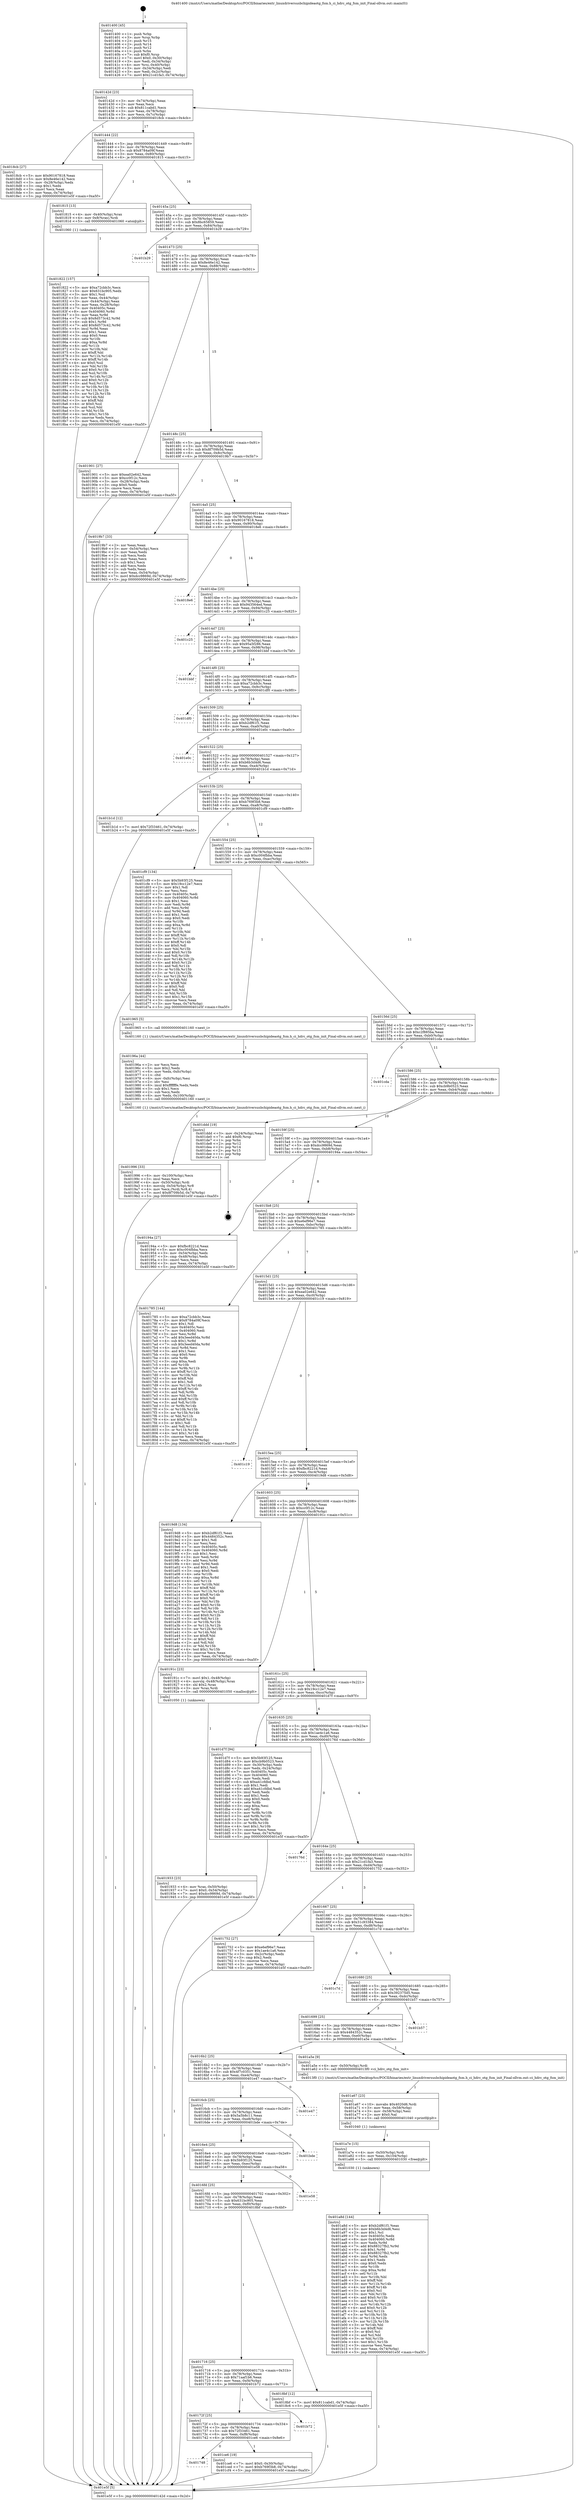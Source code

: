 digraph "0x401400" {
  label = "0x401400 (/mnt/c/Users/mathe/Desktop/tcc/POCII/binaries/extr_linuxdriversusbchipideaotg_fsm.h_ci_hdrc_otg_fsm_init_Final-ollvm.out::main(0))"
  labelloc = "t"
  node[shape=record]

  Entry [label="",width=0.3,height=0.3,shape=circle,fillcolor=black,style=filled]
  "0x40142d" [label="{
     0x40142d [23]\l
     | [instrs]\l
     &nbsp;&nbsp;0x40142d \<+3\>: mov -0x74(%rbp),%eax\l
     &nbsp;&nbsp;0x401430 \<+2\>: mov %eax,%ecx\l
     &nbsp;&nbsp;0x401432 \<+6\>: sub $0x811cabd1,%ecx\l
     &nbsp;&nbsp;0x401438 \<+3\>: mov %eax,-0x78(%rbp)\l
     &nbsp;&nbsp;0x40143b \<+3\>: mov %ecx,-0x7c(%rbp)\l
     &nbsp;&nbsp;0x40143e \<+6\>: je 00000000004018cb \<main+0x4cb\>\l
  }"]
  "0x4018cb" [label="{
     0x4018cb [27]\l
     | [instrs]\l
     &nbsp;&nbsp;0x4018cb \<+5\>: mov $0x90167818,%eax\l
     &nbsp;&nbsp;0x4018d0 \<+5\>: mov $0x8e46e142,%ecx\l
     &nbsp;&nbsp;0x4018d5 \<+3\>: mov -0x28(%rbp),%edx\l
     &nbsp;&nbsp;0x4018d8 \<+3\>: cmp $0x1,%edx\l
     &nbsp;&nbsp;0x4018db \<+3\>: cmovl %ecx,%eax\l
     &nbsp;&nbsp;0x4018de \<+3\>: mov %eax,-0x74(%rbp)\l
     &nbsp;&nbsp;0x4018e1 \<+5\>: jmp 0000000000401e5f \<main+0xa5f\>\l
  }"]
  "0x401444" [label="{
     0x401444 [22]\l
     | [instrs]\l
     &nbsp;&nbsp;0x401444 \<+5\>: jmp 0000000000401449 \<main+0x49\>\l
     &nbsp;&nbsp;0x401449 \<+3\>: mov -0x78(%rbp),%eax\l
     &nbsp;&nbsp;0x40144c \<+5\>: sub $0x8784a09f,%eax\l
     &nbsp;&nbsp;0x401451 \<+3\>: mov %eax,-0x80(%rbp)\l
     &nbsp;&nbsp;0x401454 \<+6\>: je 0000000000401815 \<main+0x415\>\l
  }"]
  Exit [label="",width=0.3,height=0.3,shape=circle,fillcolor=black,style=filled,peripheries=2]
  "0x401815" [label="{
     0x401815 [13]\l
     | [instrs]\l
     &nbsp;&nbsp;0x401815 \<+4\>: mov -0x40(%rbp),%rax\l
     &nbsp;&nbsp;0x401819 \<+4\>: mov 0x8(%rax),%rdi\l
     &nbsp;&nbsp;0x40181d \<+5\>: call 0000000000401060 \<atoi@plt\>\l
     | [calls]\l
     &nbsp;&nbsp;0x401060 \{1\} (unknown)\l
  }"]
  "0x40145a" [label="{
     0x40145a [25]\l
     | [instrs]\l
     &nbsp;&nbsp;0x40145a \<+5\>: jmp 000000000040145f \<main+0x5f\>\l
     &nbsp;&nbsp;0x40145f \<+3\>: mov -0x78(%rbp),%eax\l
     &nbsp;&nbsp;0x401462 \<+5\>: sub $0x8bc65859,%eax\l
     &nbsp;&nbsp;0x401467 \<+6\>: mov %eax,-0x84(%rbp)\l
     &nbsp;&nbsp;0x40146d \<+6\>: je 0000000000401b29 \<main+0x729\>\l
  }"]
  "0x401748" [label="{
     0x401748\l
  }", style=dashed]
  "0x401b29" [label="{
     0x401b29\l
  }", style=dashed]
  "0x401473" [label="{
     0x401473 [25]\l
     | [instrs]\l
     &nbsp;&nbsp;0x401473 \<+5\>: jmp 0000000000401478 \<main+0x78\>\l
     &nbsp;&nbsp;0x401478 \<+3\>: mov -0x78(%rbp),%eax\l
     &nbsp;&nbsp;0x40147b \<+5\>: sub $0x8e46e142,%eax\l
     &nbsp;&nbsp;0x401480 \<+6\>: mov %eax,-0x88(%rbp)\l
     &nbsp;&nbsp;0x401486 \<+6\>: je 0000000000401901 \<main+0x501\>\l
  }"]
  "0x401ce6" [label="{
     0x401ce6 [19]\l
     | [instrs]\l
     &nbsp;&nbsp;0x401ce6 \<+7\>: movl $0x0,-0x30(%rbp)\l
     &nbsp;&nbsp;0x401ced \<+7\>: movl $0xb769f3b8,-0x74(%rbp)\l
     &nbsp;&nbsp;0x401cf4 \<+5\>: jmp 0000000000401e5f \<main+0xa5f\>\l
  }"]
  "0x401901" [label="{
     0x401901 [27]\l
     | [instrs]\l
     &nbsp;&nbsp;0x401901 \<+5\>: mov $0xea02e642,%eax\l
     &nbsp;&nbsp;0x401906 \<+5\>: mov $0xcc0f12c,%ecx\l
     &nbsp;&nbsp;0x40190b \<+3\>: mov -0x28(%rbp),%edx\l
     &nbsp;&nbsp;0x40190e \<+3\>: cmp $0x0,%edx\l
     &nbsp;&nbsp;0x401911 \<+3\>: cmove %ecx,%eax\l
     &nbsp;&nbsp;0x401914 \<+3\>: mov %eax,-0x74(%rbp)\l
     &nbsp;&nbsp;0x401917 \<+5\>: jmp 0000000000401e5f \<main+0xa5f\>\l
  }"]
  "0x40148c" [label="{
     0x40148c [25]\l
     | [instrs]\l
     &nbsp;&nbsp;0x40148c \<+5\>: jmp 0000000000401491 \<main+0x91\>\l
     &nbsp;&nbsp;0x401491 \<+3\>: mov -0x78(%rbp),%eax\l
     &nbsp;&nbsp;0x401494 \<+5\>: sub $0x8f709b5d,%eax\l
     &nbsp;&nbsp;0x401499 \<+6\>: mov %eax,-0x8c(%rbp)\l
     &nbsp;&nbsp;0x40149f \<+6\>: je 00000000004019b7 \<main+0x5b7\>\l
  }"]
  "0x40172f" [label="{
     0x40172f [25]\l
     | [instrs]\l
     &nbsp;&nbsp;0x40172f \<+5\>: jmp 0000000000401734 \<main+0x334\>\l
     &nbsp;&nbsp;0x401734 \<+3\>: mov -0x78(%rbp),%eax\l
     &nbsp;&nbsp;0x401737 \<+5\>: sub $0x72f33461,%eax\l
     &nbsp;&nbsp;0x40173c \<+6\>: mov %eax,-0xf8(%rbp)\l
     &nbsp;&nbsp;0x401742 \<+6\>: je 0000000000401ce6 \<main+0x8e6\>\l
  }"]
  "0x4019b7" [label="{
     0x4019b7 [33]\l
     | [instrs]\l
     &nbsp;&nbsp;0x4019b7 \<+2\>: xor %eax,%eax\l
     &nbsp;&nbsp;0x4019b9 \<+3\>: mov -0x54(%rbp),%ecx\l
     &nbsp;&nbsp;0x4019bc \<+2\>: mov %eax,%edx\l
     &nbsp;&nbsp;0x4019be \<+2\>: sub %ecx,%edx\l
     &nbsp;&nbsp;0x4019c0 \<+2\>: mov %eax,%ecx\l
     &nbsp;&nbsp;0x4019c2 \<+3\>: sub $0x1,%ecx\l
     &nbsp;&nbsp;0x4019c5 \<+2\>: add %ecx,%edx\l
     &nbsp;&nbsp;0x4019c7 \<+2\>: sub %edx,%eax\l
     &nbsp;&nbsp;0x4019c9 \<+3\>: mov %eax,-0x54(%rbp)\l
     &nbsp;&nbsp;0x4019cc \<+7\>: movl $0xdcc9869d,-0x74(%rbp)\l
     &nbsp;&nbsp;0x4019d3 \<+5\>: jmp 0000000000401e5f \<main+0xa5f\>\l
  }"]
  "0x4014a5" [label="{
     0x4014a5 [25]\l
     | [instrs]\l
     &nbsp;&nbsp;0x4014a5 \<+5\>: jmp 00000000004014aa \<main+0xaa\>\l
     &nbsp;&nbsp;0x4014aa \<+3\>: mov -0x78(%rbp),%eax\l
     &nbsp;&nbsp;0x4014ad \<+5\>: sub $0x90167818,%eax\l
     &nbsp;&nbsp;0x4014b2 \<+6\>: mov %eax,-0x90(%rbp)\l
     &nbsp;&nbsp;0x4014b8 \<+6\>: je 00000000004018e6 \<main+0x4e6\>\l
  }"]
  "0x401b72" [label="{
     0x401b72\l
  }", style=dashed]
  "0x4018e6" [label="{
     0x4018e6\l
  }", style=dashed]
  "0x4014be" [label="{
     0x4014be [25]\l
     | [instrs]\l
     &nbsp;&nbsp;0x4014be \<+5\>: jmp 00000000004014c3 \<main+0xc3\>\l
     &nbsp;&nbsp;0x4014c3 \<+3\>: mov -0x78(%rbp),%eax\l
     &nbsp;&nbsp;0x4014c6 \<+5\>: sub $0x943564ed,%eax\l
     &nbsp;&nbsp;0x4014cb \<+6\>: mov %eax,-0x94(%rbp)\l
     &nbsp;&nbsp;0x4014d1 \<+6\>: je 0000000000401c25 \<main+0x825\>\l
  }"]
  "0x401a8d" [label="{
     0x401a8d [144]\l
     | [instrs]\l
     &nbsp;&nbsp;0x401a8d \<+5\>: mov $0xb2df61f1,%eax\l
     &nbsp;&nbsp;0x401a92 \<+5\>: mov $0xb6b3d4d6,%esi\l
     &nbsp;&nbsp;0x401a97 \<+2\>: mov $0x1,%cl\l
     &nbsp;&nbsp;0x401a99 \<+7\>: mov 0x40405c,%edx\l
     &nbsp;&nbsp;0x401aa0 \<+8\>: mov 0x404060,%r8d\l
     &nbsp;&nbsp;0x401aa8 \<+3\>: mov %edx,%r9d\l
     &nbsp;&nbsp;0x401aab \<+7\>: add $0x88327fb2,%r9d\l
     &nbsp;&nbsp;0x401ab2 \<+4\>: sub $0x1,%r9d\l
     &nbsp;&nbsp;0x401ab6 \<+7\>: sub $0x88327fb2,%r9d\l
     &nbsp;&nbsp;0x401abd \<+4\>: imul %r9d,%edx\l
     &nbsp;&nbsp;0x401ac1 \<+3\>: and $0x1,%edx\l
     &nbsp;&nbsp;0x401ac4 \<+3\>: cmp $0x0,%edx\l
     &nbsp;&nbsp;0x401ac7 \<+4\>: sete %r10b\l
     &nbsp;&nbsp;0x401acb \<+4\>: cmp $0xa,%r8d\l
     &nbsp;&nbsp;0x401acf \<+4\>: setl %r11b\l
     &nbsp;&nbsp;0x401ad3 \<+3\>: mov %r10b,%bl\l
     &nbsp;&nbsp;0x401ad6 \<+3\>: xor $0xff,%bl\l
     &nbsp;&nbsp;0x401ad9 \<+3\>: mov %r11b,%r14b\l
     &nbsp;&nbsp;0x401adc \<+4\>: xor $0xff,%r14b\l
     &nbsp;&nbsp;0x401ae0 \<+3\>: xor $0x0,%cl\l
     &nbsp;&nbsp;0x401ae3 \<+3\>: mov %bl,%r15b\l
     &nbsp;&nbsp;0x401ae6 \<+4\>: and $0x0,%r15b\l
     &nbsp;&nbsp;0x401aea \<+3\>: and %cl,%r10b\l
     &nbsp;&nbsp;0x401aed \<+3\>: mov %r14b,%r12b\l
     &nbsp;&nbsp;0x401af0 \<+4\>: and $0x0,%r12b\l
     &nbsp;&nbsp;0x401af4 \<+3\>: and %cl,%r11b\l
     &nbsp;&nbsp;0x401af7 \<+3\>: or %r10b,%r15b\l
     &nbsp;&nbsp;0x401afa \<+3\>: or %r11b,%r12b\l
     &nbsp;&nbsp;0x401afd \<+3\>: xor %r12b,%r15b\l
     &nbsp;&nbsp;0x401b00 \<+3\>: or %r14b,%bl\l
     &nbsp;&nbsp;0x401b03 \<+3\>: xor $0xff,%bl\l
     &nbsp;&nbsp;0x401b06 \<+3\>: or $0x0,%cl\l
     &nbsp;&nbsp;0x401b09 \<+2\>: and %cl,%bl\l
     &nbsp;&nbsp;0x401b0b \<+3\>: or %bl,%r15b\l
     &nbsp;&nbsp;0x401b0e \<+4\>: test $0x1,%r15b\l
     &nbsp;&nbsp;0x401b12 \<+3\>: cmovne %esi,%eax\l
     &nbsp;&nbsp;0x401b15 \<+3\>: mov %eax,-0x74(%rbp)\l
     &nbsp;&nbsp;0x401b18 \<+5\>: jmp 0000000000401e5f \<main+0xa5f\>\l
  }"]
  "0x401c25" [label="{
     0x401c25\l
  }", style=dashed]
  "0x4014d7" [label="{
     0x4014d7 [25]\l
     | [instrs]\l
     &nbsp;&nbsp;0x4014d7 \<+5\>: jmp 00000000004014dc \<main+0xdc\>\l
     &nbsp;&nbsp;0x4014dc \<+3\>: mov -0x78(%rbp),%eax\l
     &nbsp;&nbsp;0x4014df \<+5\>: sub $0x95a5f286,%eax\l
     &nbsp;&nbsp;0x4014e4 \<+6\>: mov %eax,-0x98(%rbp)\l
     &nbsp;&nbsp;0x4014ea \<+6\>: je 0000000000401bbf \<main+0x7bf\>\l
  }"]
  "0x401a7e" [label="{
     0x401a7e [15]\l
     | [instrs]\l
     &nbsp;&nbsp;0x401a7e \<+4\>: mov -0x50(%rbp),%rdi\l
     &nbsp;&nbsp;0x401a82 \<+6\>: mov %eax,-0x104(%rbp)\l
     &nbsp;&nbsp;0x401a88 \<+5\>: call 0000000000401030 \<free@plt\>\l
     | [calls]\l
     &nbsp;&nbsp;0x401030 \{1\} (unknown)\l
  }"]
  "0x401bbf" [label="{
     0x401bbf\l
  }", style=dashed]
  "0x4014f0" [label="{
     0x4014f0 [25]\l
     | [instrs]\l
     &nbsp;&nbsp;0x4014f0 \<+5\>: jmp 00000000004014f5 \<main+0xf5\>\l
     &nbsp;&nbsp;0x4014f5 \<+3\>: mov -0x78(%rbp),%eax\l
     &nbsp;&nbsp;0x4014f8 \<+5\>: sub $0xa72cbb3c,%eax\l
     &nbsp;&nbsp;0x4014fd \<+6\>: mov %eax,-0x9c(%rbp)\l
     &nbsp;&nbsp;0x401503 \<+6\>: je 0000000000401df0 \<main+0x9f0\>\l
  }"]
  "0x401a67" [label="{
     0x401a67 [23]\l
     | [instrs]\l
     &nbsp;&nbsp;0x401a67 \<+10\>: movabs $0x4020d6,%rdi\l
     &nbsp;&nbsp;0x401a71 \<+3\>: mov %eax,-0x58(%rbp)\l
     &nbsp;&nbsp;0x401a74 \<+3\>: mov -0x58(%rbp),%esi\l
     &nbsp;&nbsp;0x401a77 \<+2\>: mov $0x0,%al\l
     &nbsp;&nbsp;0x401a79 \<+5\>: call 0000000000401040 \<printf@plt\>\l
     | [calls]\l
     &nbsp;&nbsp;0x401040 \{1\} (unknown)\l
  }"]
  "0x401df0" [label="{
     0x401df0\l
  }", style=dashed]
  "0x401509" [label="{
     0x401509 [25]\l
     | [instrs]\l
     &nbsp;&nbsp;0x401509 \<+5\>: jmp 000000000040150e \<main+0x10e\>\l
     &nbsp;&nbsp;0x40150e \<+3\>: mov -0x78(%rbp),%eax\l
     &nbsp;&nbsp;0x401511 \<+5\>: sub $0xb2df61f1,%eax\l
     &nbsp;&nbsp;0x401516 \<+6\>: mov %eax,-0xa0(%rbp)\l
     &nbsp;&nbsp;0x40151c \<+6\>: je 0000000000401e0c \<main+0xa0c\>\l
  }"]
  "0x401996" [label="{
     0x401996 [33]\l
     | [instrs]\l
     &nbsp;&nbsp;0x401996 \<+6\>: mov -0x100(%rbp),%ecx\l
     &nbsp;&nbsp;0x40199c \<+3\>: imul %eax,%ecx\l
     &nbsp;&nbsp;0x40199f \<+4\>: mov -0x50(%rbp),%rdi\l
     &nbsp;&nbsp;0x4019a3 \<+4\>: movslq -0x54(%rbp),%r8\l
     &nbsp;&nbsp;0x4019a7 \<+4\>: mov %ecx,(%rdi,%r8,4)\l
     &nbsp;&nbsp;0x4019ab \<+7\>: movl $0x8f709b5d,-0x74(%rbp)\l
     &nbsp;&nbsp;0x4019b2 \<+5\>: jmp 0000000000401e5f \<main+0xa5f\>\l
  }"]
  "0x401e0c" [label="{
     0x401e0c\l
  }", style=dashed]
  "0x401522" [label="{
     0x401522 [25]\l
     | [instrs]\l
     &nbsp;&nbsp;0x401522 \<+5\>: jmp 0000000000401527 \<main+0x127\>\l
     &nbsp;&nbsp;0x401527 \<+3\>: mov -0x78(%rbp),%eax\l
     &nbsp;&nbsp;0x40152a \<+5\>: sub $0xb6b3d4d6,%eax\l
     &nbsp;&nbsp;0x40152f \<+6\>: mov %eax,-0xa4(%rbp)\l
     &nbsp;&nbsp;0x401535 \<+6\>: je 0000000000401b1d \<main+0x71d\>\l
  }"]
  "0x40196a" [label="{
     0x40196a [44]\l
     | [instrs]\l
     &nbsp;&nbsp;0x40196a \<+2\>: xor %ecx,%ecx\l
     &nbsp;&nbsp;0x40196c \<+5\>: mov $0x2,%edx\l
     &nbsp;&nbsp;0x401971 \<+6\>: mov %edx,-0xfc(%rbp)\l
     &nbsp;&nbsp;0x401977 \<+1\>: cltd\l
     &nbsp;&nbsp;0x401978 \<+6\>: mov -0xfc(%rbp),%esi\l
     &nbsp;&nbsp;0x40197e \<+2\>: idiv %esi\l
     &nbsp;&nbsp;0x401980 \<+6\>: imul $0xfffffffe,%edx,%edx\l
     &nbsp;&nbsp;0x401986 \<+3\>: sub $0x1,%ecx\l
     &nbsp;&nbsp;0x401989 \<+2\>: sub %ecx,%edx\l
     &nbsp;&nbsp;0x40198b \<+6\>: mov %edx,-0x100(%rbp)\l
     &nbsp;&nbsp;0x401991 \<+5\>: call 0000000000401160 \<next_i\>\l
     | [calls]\l
     &nbsp;&nbsp;0x401160 \{1\} (/mnt/c/Users/mathe/Desktop/tcc/POCII/binaries/extr_linuxdriversusbchipideaotg_fsm.h_ci_hdrc_otg_fsm_init_Final-ollvm.out::next_i)\l
  }"]
  "0x401b1d" [label="{
     0x401b1d [12]\l
     | [instrs]\l
     &nbsp;&nbsp;0x401b1d \<+7\>: movl $0x72f33461,-0x74(%rbp)\l
     &nbsp;&nbsp;0x401b24 \<+5\>: jmp 0000000000401e5f \<main+0xa5f\>\l
  }"]
  "0x40153b" [label="{
     0x40153b [25]\l
     | [instrs]\l
     &nbsp;&nbsp;0x40153b \<+5\>: jmp 0000000000401540 \<main+0x140\>\l
     &nbsp;&nbsp;0x401540 \<+3\>: mov -0x78(%rbp),%eax\l
     &nbsp;&nbsp;0x401543 \<+5\>: sub $0xb769f3b8,%eax\l
     &nbsp;&nbsp;0x401548 \<+6\>: mov %eax,-0xa8(%rbp)\l
     &nbsp;&nbsp;0x40154e \<+6\>: je 0000000000401cf9 \<main+0x8f9\>\l
  }"]
  "0x401933" [label="{
     0x401933 [23]\l
     | [instrs]\l
     &nbsp;&nbsp;0x401933 \<+4\>: mov %rax,-0x50(%rbp)\l
     &nbsp;&nbsp;0x401937 \<+7\>: movl $0x0,-0x54(%rbp)\l
     &nbsp;&nbsp;0x40193e \<+7\>: movl $0xdcc9869d,-0x74(%rbp)\l
     &nbsp;&nbsp;0x401945 \<+5\>: jmp 0000000000401e5f \<main+0xa5f\>\l
  }"]
  "0x401cf9" [label="{
     0x401cf9 [134]\l
     | [instrs]\l
     &nbsp;&nbsp;0x401cf9 \<+5\>: mov $0x5b93f125,%eax\l
     &nbsp;&nbsp;0x401cfe \<+5\>: mov $0x19cc12e7,%ecx\l
     &nbsp;&nbsp;0x401d03 \<+2\>: mov $0x1,%dl\l
     &nbsp;&nbsp;0x401d05 \<+2\>: xor %esi,%esi\l
     &nbsp;&nbsp;0x401d07 \<+7\>: mov 0x40405c,%edi\l
     &nbsp;&nbsp;0x401d0e \<+8\>: mov 0x404060,%r8d\l
     &nbsp;&nbsp;0x401d16 \<+3\>: sub $0x1,%esi\l
     &nbsp;&nbsp;0x401d19 \<+3\>: mov %edi,%r9d\l
     &nbsp;&nbsp;0x401d1c \<+3\>: add %esi,%r9d\l
     &nbsp;&nbsp;0x401d1f \<+4\>: imul %r9d,%edi\l
     &nbsp;&nbsp;0x401d23 \<+3\>: and $0x1,%edi\l
     &nbsp;&nbsp;0x401d26 \<+3\>: cmp $0x0,%edi\l
     &nbsp;&nbsp;0x401d29 \<+4\>: sete %r10b\l
     &nbsp;&nbsp;0x401d2d \<+4\>: cmp $0xa,%r8d\l
     &nbsp;&nbsp;0x401d31 \<+4\>: setl %r11b\l
     &nbsp;&nbsp;0x401d35 \<+3\>: mov %r10b,%bl\l
     &nbsp;&nbsp;0x401d38 \<+3\>: xor $0xff,%bl\l
     &nbsp;&nbsp;0x401d3b \<+3\>: mov %r11b,%r14b\l
     &nbsp;&nbsp;0x401d3e \<+4\>: xor $0xff,%r14b\l
     &nbsp;&nbsp;0x401d42 \<+3\>: xor $0x0,%dl\l
     &nbsp;&nbsp;0x401d45 \<+3\>: mov %bl,%r15b\l
     &nbsp;&nbsp;0x401d48 \<+4\>: and $0x0,%r15b\l
     &nbsp;&nbsp;0x401d4c \<+3\>: and %dl,%r10b\l
     &nbsp;&nbsp;0x401d4f \<+3\>: mov %r14b,%r12b\l
     &nbsp;&nbsp;0x401d52 \<+4\>: and $0x0,%r12b\l
     &nbsp;&nbsp;0x401d56 \<+3\>: and %dl,%r11b\l
     &nbsp;&nbsp;0x401d59 \<+3\>: or %r10b,%r15b\l
     &nbsp;&nbsp;0x401d5c \<+3\>: or %r11b,%r12b\l
     &nbsp;&nbsp;0x401d5f \<+3\>: xor %r12b,%r15b\l
     &nbsp;&nbsp;0x401d62 \<+3\>: or %r14b,%bl\l
     &nbsp;&nbsp;0x401d65 \<+3\>: xor $0xff,%bl\l
     &nbsp;&nbsp;0x401d68 \<+3\>: or $0x0,%dl\l
     &nbsp;&nbsp;0x401d6b \<+2\>: and %dl,%bl\l
     &nbsp;&nbsp;0x401d6d \<+3\>: or %bl,%r15b\l
     &nbsp;&nbsp;0x401d70 \<+4\>: test $0x1,%r15b\l
     &nbsp;&nbsp;0x401d74 \<+3\>: cmovne %ecx,%eax\l
     &nbsp;&nbsp;0x401d77 \<+3\>: mov %eax,-0x74(%rbp)\l
     &nbsp;&nbsp;0x401d7a \<+5\>: jmp 0000000000401e5f \<main+0xa5f\>\l
  }"]
  "0x401554" [label="{
     0x401554 [25]\l
     | [instrs]\l
     &nbsp;&nbsp;0x401554 \<+5\>: jmp 0000000000401559 \<main+0x159\>\l
     &nbsp;&nbsp;0x401559 \<+3\>: mov -0x78(%rbp),%eax\l
     &nbsp;&nbsp;0x40155c \<+5\>: sub $0xc004fbba,%eax\l
     &nbsp;&nbsp;0x401561 \<+6\>: mov %eax,-0xac(%rbp)\l
     &nbsp;&nbsp;0x401567 \<+6\>: je 0000000000401965 \<main+0x565\>\l
  }"]
  "0x401716" [label="{
     0x401716 [25]\l
     | [instrs]\l
     &nbsp;&nbsp;0x401716 \<+5\>: jmp 000000000040171b \<main+0x31b\>\l
     &nbsp;&nbsp;0x40171b \<+3\>: mov -0x78(%rbp),%eax\l
     &nbsp;&nbsp;0x40171e \<+5\>: sub $0x71aaf1b6,%eax\l
     &nbsp;&nbsp;0x401723 \<+6\>: mov %eax,-0xf4(%rbp)\l
     &nbsp;&nbsp;0x401729 \<+6\>: je 0000000000401b72 \<main+0x772\>\l
  }"]
  "0x401965" [label="{
     0x401965 [5]\l
     | [instrs]\l
     &nbsp;&nbsp;0x401965 \<+5\>: call 0000000000401160 \<next_i\>\l
     | [calls]\l
     &nbsp;&nbsp;0x401160 \{1\} (/mnt/c/Users/mathe/Desktop/tcc/POCII/binaries/extr_linuxdriversusbchipideaotg_fsm.h_ci_hdrc_otg_fsm_init_Final-ollvm.out::next_i)\l
  }"]
  "0x40156d" [label="{
     0x40156d [25]\l
     | [instrs]\l
     &nbsp;&nbsp;0x40156d \<+5\>: jmp 0000000000401572 \<main+0x172\>\l
     &nbsp;&nbsp;0x401572 \<+3\>: mov -0x78(%rbp),%eax\l
     &nbsp;&nbsp;0x401575 \<+5\>: sub $0xc2f885ba,%eax\l
     &nbsp;&nbsp;0x40157a \<+6\>: mov %eax,-0xb0(%rbp)\l
     &nbsp;&nbsp;0x401580 \<+6\>: je 0000000000401cda \<main+0x8da\>\l
  }"]
  "0x4018bf" [label="{
     0x4018bf [12]\l
     | [instrs]\l
     &nbsp;&nbsp;0x4018bf \<+7\>: movl $0x811cabd1,-0x74(%rbp)\l
     &nbsp;&nbsp;0x4018c6 \<+5\>: jmp 0000000000401e5f \<main+0xa5f\>\l
  }"]
  "0x401cda" [label="{
     0x401cda\l
  }", style=dashed]
  "0x401586" [label="{
     0x401586 [25]\l
     | [instrs]\l
     &nbsp;&nbsp;0x401586 \<+5\>: jmp 000000000040158b \<main+0x18b\>\l
     &nbsp;&nbsp;0x40158b \<+3\>: mov -0x78(%rbp),%eax\l
     &nbsp;&nbsp;0x40158e \<+5\>: sub $0xcb9b0523,%eax\l
     &nbsp;&nbsp;0x401593 \<+6\>: mov %eax,-0xb4(%rbp)\l
     &nbsp;&nbsp;0x401599 \<+6\>: je 0000000000401ddd \<main+0x9dd\>\l
  }"]
  "0x4016fd" [label="{
     0x4016fd [25]\l
     | [instrs]\l
     &nbsp;&nbsp;0x4016fd \<+5\>: jmp 0000000000401702 \<main+0x302\>\l
     &nbsp;&nbsp;0x401702 \<+3\>: mov -0x78(%rbp),%eax\l
     &nbsp;&nbsp;0x401705 \<+5\>: sub $0x631bc905,%eax\l
     &nbsp;&nbsp;0x40170a \<+6\>: mov %eax,-0xf0(%rbp)\l
     &nbsp;&nbsp;0x401710 \<+6\>: je 00000000004018bf \<main+0x4bf\>\l
  }"]
  "0x401ddd" [label="{
     0x401ddd [19]\l
     | [instrs]\l
     &nbsp;&nbsp;0x401ddd \<+3\>: mov -0x24(%rbp),%eax\l
     &nbsp;&nbsp;0x401de0 \<+7\>: add $0xf0,%rsp\l
     &nbsp;&nbsp;0x401de7 \<+1\>: pop %rbx\l
     &nbsp;&nbsp;0x401de8 \<+2\>: pop %r12\l
     &nbsp;&nbsp;0x401dea \<+2\>: pop %r14\l
     &nbsp;&nbsp;0x401dec \<+2\>: pop %r15\l
     &nbsp;&nbsp;0x401dee \<+1\>: pop %rbp\l
     &nbsp;&nbsp;0x401def \<+1\>: ret\l
  }"]
  "0x40159f" [label="{
     0x40159f [25]\l
     | [instrs]\l
     &nbsp;&nbsp;0x40159f \<+5\>: jmp 00000000004015a4 \<main+0x1a4\>\l
     &nbsp;&nbsp;0x4015a4 \<+3\>: mov -0x78(%rbp),%eax\l
     &nbsp;&nbsp;0x4015a7 \<+5\>: sub $0xdcc9869d,%eax\l
     &nbsp;&nbsp;0x4015ac \<+6\>: mov %eax,-0xb8(%rbp)\l
     &nbsp;&nbsp;0x4015b2 \<+6\>: je 000000000040194a \<main+0x54a\>\l
  }"]
  "0x401e58" [label="{
     0x401e58\l
  }", style=dashed]
  "0x40194a" [label="{
     0x40194a [27]\l
     | [instrs]\l
     &nbsp;&nbsp;0x40194a \<+5\>: mov $0xfbc8221d,%eax\l
     &nbsp;&nbsp;0x40194f \<+5\>: mov $0xc004fbba,%ecx\l
     &nbsp;&nbsp;0x401954 \<+3\>: mov -0x54(%rbp),%edx\l
     &nbsp;&nbsp;0x401957 \<+3\>: cmp -0x48(%rbp),%edx\l
     &nbsp;&nbsp;0x40195a \<+3\>: cmovl %ecx,%eax\l
     &nbsp;&nbsp;0x40195d \<+3\>: mov %eax,-0x74(%rbp)\l
     &nbsp;&nbsp;0x401960 \<+5\>: jmp 0000000000401e5f \<main+0xa5f\>\l
  }"]
  "0x4015b8" [label="{
     0x4015b8 [25]\l
     | [instrs]\l
     &nbsp;&nbsp;0x4015b8 \<+5\>: jmp 00000000004015bd \<main+0x1bd\>\l
     &nbsp;&nbsp;0x4015bd \<+3\>: mov -0x78(%rbp),%eax\l
     &nbsp;&nbsp;0x4015c0 \<+5\>: sub $0xe6ef96e7,%eax\l
     &nbsp;&nbsp;0x4015c5 \<+6\>: mov %eax,-0xbc(%rbp)\l
     &nbsp;&nbsp;0x4015cb \<+6\>: je 0000000000401785 \<main+0x385\>\l
  }"]
  "0x4016e4" [label="{
     0x4016e4 [25]\l
     | [instrs]\l
     &nbsp;&nbsp;0x4016e4 \<+5\>: jmp 00000000004016e9 \<main+0x2e9\>\l
     &nbsp;&nbsp;0x4016e9 \<+3\>: mov -0x78(%rbp),%eax\l
     &nbsp;&nbsp;0x4016ec \<+5\>: sub $0x5b93f125,%eax\l
     &nbsp;&nbsp;0x4016f1 \<+6\>: mov %eax,-0xec(%rbp)\l
     &nbsp;&nbsp;0x4016f7 \<+6\>: je 0000000000401e58 \<main+0xa58\>\l
  }"]
  "0x401785" [label="{
     0x401785 [144]\l
     | [instrs]\l
     &nbsp;&nbsp;0x401785 \<+5\>: mov $0xa72cbb3c,%eax\l
     &nbsp;&nbsp;0x40178a \<+5\>: mov $0x8784a09f,%ecx\l
     &nbsp;&nbsp;0x40178f \<+2\>: mov $0x1,%dl\l
     &nbsp;&nbsp;0x401791 \<+7\>: mov 0x40405c,%esi\l
     &nbsp;&nbsp;0x401798 \<+7\>: mov 0x404060,%edi\l
     &nbsp;&nbsp;0x40179f \<+3\>: mov %esi,%r8d\l
     &nbsp;&nbsp;0x4017a2 \<+7\>: add $0x3eed40da,%r8d\l
     &nbsp;&nbsp;0x4017a9 \<+4\>: sub $0x1,%r8d\l
     &nbsp;&nbsp;0x4017ad \<+7\>: sub $0x3eed40da,%r8d\l
     &nbsp;&nbsp;0x4017b4 \<+4\>: imul %r8d,%esi\l
     &nbsp;&nbsp;0x4017b8 \<+3\>: and $0x1,%esi\l
     &nbsp;&nbsp;0x4017bb \<+3\>: cmp $0x0,%esi\l
     &nbsp;&nbsp;0x4017be \<+4\>: sete %r9b\l
     &nbsp;&nbsp;0x4017c2 \<+3\>: cmp $0xa,%edi\l
     &nbsp;&nbsp;0x4017c5 \<+4\>: setl %r10b\l
     &nbsp;&nbsp;0x4017c9 \<+3\>: mov %r9b,%r11b\l
     &nbsp;&nbsp;0x4017cc \<+4\>: xor $0xff,%r11b\l
     &nbsp;&nbsp;0x4017d0 \<+3\>: mov %r10b,%bl\l
     &nbsp;&nbsp;0x4017d3 \<+3\>: xor $0xff,%bl\l
     &nbsp;&nbsp;0x4017d6 \<+3\>: xor $0x1,%dl\l
     &nbsp;&nbsp;0x4017d9 \<+3\>: mov %r11b,%r14b\l
     &nbsp;&nbsp;0x4017dc \<+4\>: and $0xff,%r14b\l
     &nbsp;&nbsp;0x4017e0 \<+3\>: and %dl,%r9b\l
     &nbsp;&nbsp;0x4017e3 \<+3\>: mov %bl,%r15b\l
     &nbsp;&nbsp;0x4017e6 \<+4\>: and $0xff,%r15b\l
     &nbsp;&nbsp;0x4017ea \<+3\>: and %dl,%r10b\l
     &nbsp;&nbsp;0x4017ed \<+3\>: or %r9b,%r14b\l
     &nbsp;&nbsp;0x4017f0 \<+3\>: or %r10b,%r15b\l
     &nbsp;&nbsp;0x4017f3 \<+3\>: xor %r15b,%r14b\l
     &nbsp;&nbsp;0x4017f6 \<+3\>: or %bl,%r11b\l
     &nbsp;&nbsp;0x4017f9 \<+4\>: xor $0xff,%r11b\l
     &nbsp;&nbsp;0x4017fd \<+3\>: or $0x1,%dl\l
     &nbsp;&nbsp;0x401800 \<+3\>: and %dl,%r11b\l
     &nbsp;&nbsp;0x401803 \<+3\>: or %r11b,%r14b\l
     &nbsp;&nbsp;0x401806 \<+4\>: test $0x1,%r14b\l
     &nbsp;&nbsp;0x40180a \<+3\>: cmovne %ecx,%eax\l
     &nbsp;&nbsp;0x40180d \<+3\>: mov %eax,-0x74(%rbp)\l
     &nbsp;&nbsp;0x401810 \<+5\>: jmp 0000000000401e5f \<main+0xa5f\>\l
  }"]
  "0x4015d1" [label="{
     0x4015d1 [25]\l
     | [instrs]\l
     &nbsp;&nbsp;0x4015d1 \<+5\>: jmp 00000000004015d6 \<main+0x1d6\>\l
     &nbsp;&nbsp;0x4015d6 \<+3\>: mov -0x78(%rbp),%eax\l
     &nbsp;&nbsp;0x4015d9 \<+5\>: sub $0xea02e642,%eax\l
     &nbsp;&nbsp;0x4015de \<+6\>: mov %eax,-0xc0(%rbp)\l
     &nbsp;&nbsp;0x4015e4 \<+6\>: je 0000000000401c19 \<main+0x819\>\l
  }"]
  "0x401bde" [label="{
     0x401bde\l
  }", style=dashed]
  "0x401c19" [label="{
     0x401c19\l
  }", style=dashed]
  "0x4015ea" [label="{
     0x4015ea [25]\l
     | [instrs]\l
     &nbsp;&nbsp;0x4015ea \<+5\>: jmp 00000000004015ef \<main+0x1ef\>\l
     &nbsp;&nbsp;0x4015ef \<+3\>: mov -0x78(%rbp),%eax\l
     &nbsp;&nbsp;0x4015f2 \<+5\>: sub $0xfbc8221d,%eax\l
     &nbsp;&nbsp;0x4015f7 \<+6\>: mov %eax,-0xc4(%rbp)\l
     &nbsp;&nbsp;0x4015fd \<+6\>: je 00000000004019d8 \<main+0x5d8\>\l
  }"]
  "0x4016cb" [label="{
     0x4016cb [25]\l
     | [instrs]\l
     &nbsp;&nbsp;0x4016cb \<+5\>: jmp 00000000004016d0 \<main+0x2d0\>\l
     &nbsp;&nbsp;0x4016d0 \<+3\>: mov -0x78(%rbp),%eax\l
     &nbsp;&nbsp;0x4016d3 \<+5\>: sub $0x5a5b8c11,%eax\l
     &nbsp;&nbsp;0x4016d8 \<+6\>: mov %eax,-0xe8(%rbp)\l
     &nbsp;&nbsp;0x4016de \<+6\>: je 0000000000401bde \<main+0x7de\>\l
  }"]
  "0x4019d8" [label="{
     0x4019d8 [134]\l
     | [instrs]\l
     &nbsp;&nbsp;0x4019d8 \<+5\>: mov $0xb2df61f1,%eax\l
     &nbsp;&nbsp;0x4019dd \<+5\>: mov $0x4484352c,%ecx\l
     &nbsp;&nbsp;0x4019e2 \<+2\>: mov $0x1,%dl\l
     &nbsp;&nbsp;0x4019e4 \<+2\>: xor %esi,%esi\l
     &nbsp;&nbsp;0x4019e6 \<+7\>: mov 0x40405c,%edi\l
     &nbsp;&nbsp;0x4019ed \<+8\>: mov 0x404060,%r8d\l
     &nbsp;&nbsp;0x4019f5 \<+3\>: sub $0x1,%esi\l
     &nbsp;&nbsp;0x4019f8 \<+3\>: mov %edi,%r9d\l
     &nbsp;&nbsp;0x4019fb \<+3\>: add %esi,%r9d\l
     &nbsp;&nbsp;0x4019fe \<+4\>: imul %r9d,%edi\l
     &nbsp;&nbsp;0x401a02 \<+3\>: and $0x1,%edi\l
     &nbsp;&nbsp;0x401a05 \<+3\>: cmp $0x0,%edi\l
     &nbsp;&nbsp;0x401a08 \<+4\>: sete %r10b\l
     &nbsp;&nbsp;0x401a0c \<+4\>: cmp $0xa,%r8d\l
     &nbsp;&nbsp;0x401a10 \<+4\>: setl %r11b\l
     &nbsp;&nbsp;0x401a14 \<+3\>: mov %r10b,%bl\l
     &nbsp;&nbsp;0x401a17 \<+3\>: xor $0xff,%bl\l
     &nbsp;&nbsp;0x401a1a \<+3\>: mov %r11b,%r14b\l
     &nbsp;&nbsp;0x401a1d \<+4\>: xor $0xff,%r14b\l
     &nbsp;&nbsp;0x401a21 \<+3\>: xor $0x0,%dl\l
     &nbsp;&nbsp;0x401a24 \<+3\>: mov %bl,%r15b\l
     &nbsp;&nbsp;0x401a27 \<+4\>: and $0x0,%r15b\l
     &nbsp;&nbsp;0x401a2b \<+3\>: and %dl,%r10b\l
     &nbsp;&nbsp;0x401a2e \<+3\>: mov %r14b,%r12b\l
     &nbsp;&nbsp;0x401a31 \<+4\>: and $0x0,%r12b\l
     &nbsp;&nbsp;0x401a35 \<+3\>: and %dl,%r11b\l
     &nbsp;&nbsp;0x401a38 \<+3\>: or %r10b,%r15b\l
     &nbsp;&nbsp;0x401a3b \<+3\>: or %r11b,%r12b\l
     &nbsp;&nbsp;0x401a3e \<+3\>: xor %r12b,%r15b\l
     &nbsp;&nbsp;0x401a41 \<+3\>: or %r14b,%bl\l
     &nbsp;&nbsp;0x401a44 \<+3\>: xor $0xff,%bl\l
     &nbsp;&nbsp;0x401a47 \<+3\>: or $0x0,%dl\l
     &nbsp;&nbsp;0x401a4a \<+2\>: and %dl,%bl\l
     &nbsp;&nbsp;0x401a4c \<+3\>: or %bl,%r15b\l
     &nbsp;&nbsp;0x401a4f \<+4\>: test $0x1,%r15b\l
     &nbsp;&nbsp;0x401a53 \<+3\>: cmovne %ecx,%eax\l
     &nbsp;&nbsp;0x401a56 \<+3\>: mov %eax,-0x74(%rbp)\l
     &nbsp;&nbsp;0x401a59 \<+5\>: jmp 0000000000401e5f \<main+0xa5f\>\l
  }"]
  "0x401603" [label="{
     0x401603 [25]\l
     | [instrs]\l
     &nbsp;&nbsp;0x401603 \<+5\>: jmp 0000000000401608 \<main+0x208\>\l
     &nbsp;&nbsp;0x401608 \<+3\>: mov -0x78(%rbp),%eax\l
     &nbsp;&nbsp;0x40160b \<+5\>: sub $0xcc0f12c,%eax\l
     &nbsp;&nbsp;0x401610 \<+6\>: mov %eax,-0xc8(%rbp)\l
     &nbsp;&nbsp;0x401616 \<+6\>: je 000000000040191c \<main+0x51c\>\l
  }"]
  "0x401e47" [label="{
     0x401e47\l
  }", style=dashed]
  "0x40191c" [label="{
     0x40191c [23]\l
     | [instrs]\l
     &nbsp;&nbsp;0x40191c \<+7\>: movl $0x1,-0x48(%rbp)\l
     &nbsp;&nbsp;0x401923 \<+4\>: movslq -0x48(%rbp),%rax\l
     &nbsp;&nbsp;0x401927 \<+4\>: shl $0x2,%rax\l
     &nbsp;&nbsp;0x40192b \<+3\>: mov %rax,%rdi\l
     &nbsp;&nbsp;0x40192e \<+5\>: call 0000000000401050 \<malloc@plt\>\l
     | [calls]\l
     &nbsp;&nbsp;0x401050 \{1\} (unknown)\l
  }"]
  "0x40161c" [label="{
     0x40161c [25]\l
     | [instrs]\l
     &nbsp;&nbsp;0x40161c \<+5\>: jmp 0000000000401621 \<main+0x221\>\l
     &nbsp;&nbsp;0x401621 \<+3\>: mov -0x78(%rbp),%eax\l
     &nbsp;&nbsp;0x401624 \<+5\>: sub $0x19cc12e7,%eax\l
     &nbsp;&nbsp;0x401629 \<+6\>: mov %eax,-0xcc(%rbp)\l
     &nbsp;&nbsp;0x40162f \<+6\>: je 0000000000401d7f \<main+0x97f\>\l
  }"]
  "0x4016b2" [label="{
     0x4016b2 [25]\l
     | [instrs]\l
     &nbsp;&nbsp;0x4016b2 \<+5\>: jmp 00000000004016b7 \<main+0x2b7\>\l
     &nbsp;&nbsp;0x4016b7 \<+3\>: mov -0x78(%rbp),%eax\l
     &nbsp;&nbsp;0x4016ba \<+5\>: sub $0x4f7c0351,%eax\l
     &nbsp;&nbsp;0x4016bf \<+6\>: mov %eax,-0xe4(%rbp)\l
     &nbsp;&nbsp;0x4016c5 \<+6\>: je 0000000000401e47 \<main+0xa47\>\l
  }"]
  "0x401d7f" [label="{
     0x401d7f [94]\l
     | [instrs]\l
     &nbsp;&nbsp;0x401d7f \<+5\>: mov $0x5b93f125,%eax\l
     &nbsp;&nbsp;0x401d84 \<+5\>: mov $0xcb9b0523,%ecx\l
     &nbsp;&nbsp;0x401d89 \<+3\>: mov -0x30(%rbp),%edx\l
     &nbsp;&nbsp;0x401d8c \<+3\>: mov %edx,-0x24(%rbp)\l
     &nbsp;&nbsp;0x401d8f \<+7\>: mov 0x40405c,%edx\l
     &nbsp;&nbsp;0x401d96 \<+7\>: mov 0x404060,%esi\l
     &nbsp;&nbsp;0x401d9d \<+2\>: mov %edx,%edi\l
     &nbsp;&nbsp;0x401d9f \<+6\>: sub $0xa41cfdbd,%edi\l
     &nbsp;&nbsp;0x401da5 \<+3\>: sub $0x1,%edi\l
     &nbsp;&nbsp;0x401da8 \<+6\>: add $0xa41cfdbd,%edi\l
     &nbsp;&nbsp;0x401dae \<+3\>: imul %edi,%edx\l
     &nbsp;&nbsp;0x401db1 \<+3\>: and $0x1,%edx\l
     &nbsp;&nbsp;0x401db4 \<+3\>: cmp $0x0,%edx\l
     &nbsp;&nbsp;0x401db7 \<+4\>: sete %r8b\l
     &nbsp;&nbsp;0x401dbb \<+3\>: cmp $0xa,%esi\l
     &nbsp;&nbsp;0x401dbe \<+4\>: setl %r9b\l
     &nbsp;&nbsp;0x401dc2 \<+3\>: mov %r8b,%r10b\l
     &nbsp;&nbsp;0x401dc5 \<+3\>: and %r9b,%r10b\l
     &nbsp;&nbsp;0x401dc8 \<+3\>: xor %r9b,%r8b\l
     &nbsp;&nbsp;0x401dcb \<+3\>: or %r8b,%r10b\l
     &nbsp;&nbsp;0x401dce \<+4\>: test $0x1,%r10b\l
     &nbsp;&nbsp;0x401dd2 \<+3\>: cmovne %ecx,%eax\l
     &nbsp;&nbsp;0x401dd5 \<+3\>: mov %eax,-0x74(%rbp)\l
     &nbsp;&nbsp;0x401dd8 \<+5\>: jmp 0000000000401e5f \<main+0xa5f\>\l
  }"]
  "0x401635" [label="{
     0x401635 [25]\l
     | [instrs]\l
     &nbsp;&nbsp;0x401635 \<+5\>: jmp 000000000040163a \<main+0x23a\>\l
     &nbsp;&nbsp;0x40163a \<+3\>: mov -0x78(%rbp),%eax\l
     &nbsp;&nbsp;0x40163d \<+5\>: sub $0x1ae4c1a6,%eax\l
     &nbsp;&nbsp;0x401642 \<+6\>: mov %eax,-0xd0(%rbp)\l
     &nbsp;&nbsp;0x401648 \<+6\>: je 000000000040176d \<main+0x36d\>\l
  }"]
  "0x401a5e" [label="{
     0x401a5e [9]\l
     | [instrs]\l
     &nbsp;&nbsp;0x401a5e \<+4\>: mov -0x50(%rbp),%rdi\l
     &nbsp;&nbsp;0x401a62 \<+5\>: call 00000000004013f0 \<ci_hdrc_otg_fsm_init\>\l
     | [calls]\l
     &nbsp;&nbsp;0x4013f0 \{1\} (/mnt/c/Users/mathe/Desktop/tcc/POCII/binaries/extr_linuxdriversusbchipideaotg_fsm.h_ci_hdrc_otg_fsm_init_Final-ollvm.out::ci_hdrc_otg_fsm_init)\l
  }"]
  "0x40176d" [label="{
     0x40176d\l
  }", style=dashed]
  "0x40164e" [label="{
     0x40164e [25]\l
     | [instrs]\l
     &nbsp;&nbsp;0x40164e \<+5\>: jmp 0000000000401653 \<main+0x253\>\l
     &nbsp;&nbsp;0x401653 \<+3\>: mov -0x78(%rbp),%eax\l
     &nbsp;&nbsp;0x401656 \<+5\>: sub $0x21cd1fa3,%eax\l
     &nbsp;&nbsp;0x40165b \<+6\>: mov %eax,-0xd4(%rbp)\l
     &nbsp;&nbsp;0x401661 \<+6\>: je 0000000000401752 \<main+0x352\>\l
  }"]
  "0x401699" [label="{
     0x401699 [25]\l
     | [instrs]\l
     &nbsp;&nbsp;0x401699 \<+5\>: jmp 000000000040169e \<main+0x29e\>\l
     &nbsp;&nbsp;0x40169e \<+3\>: mov -0x78(%rbp),%eax\l
     &nbsp;&nbsp;0x4016a1 \<+5\>: sub $0x4484352c,%eax\l
     &nbsp;&nbsp;0x4016a6 \<+6\>: mov %eax,-0xe0(%rbp)\l
     &nbsp;&nbsp;0x4016ac \<+6\>: je 0000000000401a5e \<main+0x65e\>\l
  }"]
  "0x401752" [label="{
     0x401752 [27]\l
     | [instrs]\l
     &nbsp;&nbsp;0x401752 \<+5\>: mov $0xe6ef96e7,%eax\l
     &nbsp;&nbsp;0x401757 \<+5\>: mov $0x1ae4c1a6,%ecx\l
     &nbsp;&nbsp;0x40175c \<+3\>: mov -0x2c(%rbp),%edx\l
     &nbsp;&nbsp;0x40175f \<+3\>: cmp $0x2,%edx\l
     &nbsp;&nbsp;0x401762 \<+3\>: cmovne %ecx,%eax\l
     &nbsp;&nbsp;0x401765 \<+3\>: mov %eax,-0x74(%rbp)\l
     &nbsp;&nbsp;0x401768 \<+5\>: jmp 0000000000401e5f \<main+0xa5f\>\l
  }"]
  "0x401667" [label="{
     0x401667 [25]\l
     | [instrs]\l
     &nbsp;&nbsp;0x401667 \<+5\>: jmp 000000000040166c \<main+0x26c\>\l
     &nbsp;&nbsp;0x40166c \<+3\>: mov -0x78(%rbp),%eax\l
     &nbsp;&nbsp;0x40166f \<+5\>: sub $0x31c93384,%eax\l
     &nbsp;&nbsp;0x401674 \<+6\>: mov %eax,-0xd8(%rbp)\l
     &nbsp;&nbsp;0x40167a \<+6\>: je 0000000000401c7d \<main+0x87d\>\l
  }"]
  "0x401e5f" [label="{
     0x401e5f [5]\l
     | [instrs]\l
     &nbsp;&nbsp;0x401e5f \<+5\>: jmp 000000000040142d \<main+0x2d\>\l
  }"]
  "0x401400" [label="{
     0x401400 [45]\l
     | [instrs]\l
     &nbsp;&nbsp;0x401400 \<+1\>: push %rbp\l
     &nbsp;&nbsp;0x401401 \<+3\>: mov %rsp,%rbp\l
     &nbsp;&nbsp;0x401404 \<+2\>: push %r15\l
     &nbsp;&nbsp;0x401406 \<+2\>: push %r14\l
     &nbsp;&nbsp;0x401408 \<+2\>: push %r12\l
     &nbsp;&nbsp;0x40140a \<+1\>: push %rbx\l
     &nbsp;&nbsp;0x40140b \<+7\>: sub $0xf0,%rsp\l
     &nbsp;&nbsp;0x401412 \<+7\>: movl $0x0,-0x30(%rbp)\l
     &nbsp;&nbsp;0x401419 \<+3\>: mov %edi,-0x34(%rbp)\l
     &nbsp;&nbsp;0x40141c \<+4\>: mov %rsi,-0x40(%rbp)\l
     &nbsp;&nbsp;0x401420 \<+3\>: mov -0x34(%rbp),%edi\l
     &nbsp;&nbsp;0x401423 \<+3\>: mov %edi,-0x2c(%rbp)\l
     &nbsp;&nbsp;0x401426 \<+7\>: movl $0x21cd1fa3,-0x74(%rbp)\l
  }"]
  "0x401822" [label="{
     0x401822 [157]\l
     | [instrs]\l
     &nbsp;&nbsp;0x401822 \<+5\>: mov $0xa72cbb3c,%ecx\l
     &nbsp;&nbsp;0x401827 \<+5\>: mov $0x631bc905,%edx\l
     &nbsp;&nbsp;0x40182c \<+3\>: mov $0x1,%sil\l
     &nbsp;&nbsp;0x40182f \<+3\>: mov %eax,-0x44(%rbp)\l
     &nbsp;&nbsp;0x401832 \<+3\>: mov -0x44(%rbp),%eax\l
     &nbsp;&nbsp;0x401835 \<+3\>: mov %eax,-0x28(%rbp)\l
     &nbsp;&nbsp;0x401838 \<+7\>: mov 0x40405c,%eax\l
     &nbsp;&nbsp;0x40183f \<+8\>: mov 0x404060,%r8d\l
     &nbsp;&nbsp;0x401847 \<+3\>: mov %eax,%r9d\l
     &nbsp;&nbsp;0x40184a \<+7\>: sub $0x8d573c42,%r9d\l
     &nbsp;&nbsp;0x401851 \<+4\>: sub $0x1,%r9d\l
     &nbsp;&nbsp;0x401855 \<+7\>: add $0x8d573c42,%r9d\l
     &nbsp;&nbsp;0x40185c \<+4\>: imul %r9d,%eax\l
     &nbsp;&nbsp;0x401860 \<+3\>: and $0x1,%eax\l
     &nbsp;&nbsp;0x401863 \<+3\>: cmp $0x0,%eax\l
     &nbsp;&nbsp;0x401866 \<+4\>: sete %r10b\l
     &nbsp;&nbsp;0x40186a \<+4\>: cmp $0xa,%r8d\l
     &nbsp;&nbsp;0x40186e \<+4\>: setl %r11b\l
     &nbsp;&nbsp;0x401872 \<+3\>: mov %r10b,%bl\l
     &nbsp;&nbsp;0x401875 \<+3\>: xor $0xff,%bl\l
     &nbsp;&nbsp;0x401878 \<+3\>: mov %r11b,%r14b\l
     &nbsp;&nbsp;0x40187b \<+4\>: xor $0xff,%r14b\l
     &nbsp;&nbsp;0x40187f \<+4\>: xor $0x0,%sil\l
     &nbsp;&nbsp;0x401883 \<+3\>: mov %bl,%r15b\l
     &nbsp;&nbsp;0x401886 \<+4\>: and $0x0,%r15b\l
     &nbsp;&nbsp;0x40188a \<+3\>: and %sil,%r10b\l
     &nbsp;&nbsp;0x40188d \<+3\>: mov %r14b,%r12b\l
     &nbsp;&nbsp;0x401890 \<+4\>: and $0x0,%r12b\l
     &nbsp;&nbsp;0x401894 \<+3\>: and %sil,%r11b\l
     &nbsp;&nbsp;0x401897 \<+3\>: or %r10b,%r15b\l
     &nbsp;&nbsp;0x40189a \<+3\>: or %r11b,%r12b\l
     &nbsp;&nbsp;0x40189d \<+3\>: xor %r12b,%r15b\l
     &nbsp;&nbsp;0x4018a0 \<+3\>: or %r14b,%bl\l
     &nbsp;&nbsp;0x4018a3 \<+3\>: xor $0xff,%bl\l
     &nbsp;&nbsp;0x4018a6 \<+4\>: or $0x0,%sil\l
     &nbsp;&nbsp;0x4018aa \<+3\>: and %sil,%bl\l
     &nbsp;&nbsp;0x4018ad \<+3\>: or %bl,%r15b\l
     &nbsp;&nbsp;0x4018b0 \<+4\>: test $0x1,%r15b\l
     &nbsp;&nbsp;0x4018b4 \<+3\>: cmovne %edx,%ecx\l
     &nbsp;&nbsp;0x4018b7 \<+3\>: mov %ecx,-0x74(%rbp)\l
     &nbsp;&nbsp;0x4018ba \<+5\>: jmp 0000000000401e5f \<main+0xa5f\>\l
  }"]
  "0x401b57" [label="{
     0x401b57\l
  }", style=dashed]
  "0x401c7d" [label="{
     0x401c7d\l
  }", style=dashed]
  "0x401680" [label="{
     0x401680 [25]\l
     | [instrs]\l
     &nbsp;&nbsp;0x401680 \<+5\>: jmp 0000000000401685 \<main+0x285\>\l
     &nbsp;&nbsp;0x401685 \<+3\>: mov -0x78(%rbp),%eax\l
     &nbsp;&nbsp;0x401688 \<+5\>: sub $0x392375d5,%eax\l
     &nbsp;&nbsp;0x40168d \<+6\>: mov %eax,-0xdc(%rbp)\l
     &nbsp;&nbsp;0x401693 \<+6\>: je 0000000000401b57 \<main+0x757\>\l
  }"]
  Entry -> "0x401400" [label=" 1"]
  "0x40142d" -> "0x4018cb" [label=" 1"]
  "0x40142d" -> "0x401444" [label=" 17"]
  "0x401ddd" -> Exit [label=" 1"]
  "0x401444" -> "0x401815" [label=" 1"]
  "0x401444" -> "0x40145a" [label=" 16"]
  "0x401d7f" -> "0x401e5f" [label=" 1"]
  "0x40145a" -> "0x401b29" [label=" 0"]
  "0x40145a" -> "0x401473" [label=" 16"]
  "0x401cf9" -> "0x401e5f" [label=" 1"]
  "0x401473" -> "0x401901" [label=" 1"]
  "0x401473" -> "0x40148c" [label=" 15"]
  "0x401ce6" -> "0x401e5f" [label=" 1"]
  "0x40148c" -> "0x4019b7" [label=" 1"]
  "0x40148c" -> "0x4014a5" [label=" 14"]
  "0x40172f" -> "0x401ce6" [label=" 1"]
  "0x4014a5" -> "0x4018e6" [label=" 0"]
  "0x4014a5" -> "0x4014be" [label=" 14"]
  "0x40172f" -> "0x401748" [label=" 0"]
  "0x4014be" -> "0x401c25" [label=" 0"]
  "0x4014be" -> "0x4014d7" [label=" 14"]
  "0x401716" -> "0x401b72" [label=" 0"]
  "0x4014d7" -> "0x401bbf" [label=" 0"]
  "0x4014d7" -> "0x4014f0" [label=" 14"]
  "0x401716" -> "0x40172f" [label=" 1"]
  "0x4014f0" -> "0x401df0" [label=" 0"]
  "0x4014f0" -> "0x401509" [label=" 14"]
  "0x401b1d" -> "0x401e5f" [label=" 1"]
  "0x401509" -> "0x401e0c" [label=" 0"]
  "0x401509" -> "0x401522" [label=" 14"]
  "0x401a8d" -> "0x401e5f" [label=" 1"]
  "0x401522" -> "0x401b1d" [label=" 1"]
  "0x401522" -> "0x40153b" [label=" 13"]
  "0x401a7e" -> "0x401a8d" [label=" 1"]
  "0x40153b" -> "0x401cf9" [label=" 1"]
  "0x40153b" -> "0x401554" [label=" 12"]
  "0x401a67" -> "0x401a7e" [label=" 1"]
  "0x401554" -> "0x401965" [label=" 1"]
  "0x401554" -> "0x40156d" [label=" 11"]
  "0x401a5e" -> "0x401a67" [label=" 1"]
  "0x40156d" -> "0x401cda" [label=" 0"]
  "0x40156d" -> "0x401586" [label=" 11"]
  "0x4019d8" -> "0x401e5f" [label=" 1"]
  "0x401586" -> "0x401ddd" [label=" 1"]
  "0x401586" -> "0x40159f" [label=" 10"]
  "0x401996" -> "0x401e5f" [label=" 1"]
  "0x40159f" -> "0x40194a" [label=" 2"]
  "0x40159f" -> "0x4015b8" [label=" 8"]
  "0x40196a" -> "0x401996" [label=" 1"]
  "0x4015b8" -> "0x401785" [label=" 1"]
  "0x4015b8" -> "0x4015d1" [label=" 7"]
  "0x40194a" -> "0x401e5f" [label=" 2"]
  "0x4015d1" -> "0x401c19" [label=" 0"]
  "0x4015d1" -> "0x4015ea" [label=" 7"]
  "0x401933" -> "0x401e5f" [label=" 1"]
  "0x4015ea" -> "0x4019d8" [label=" 1"]
  "0x4015ea" -> "0x401603" [label=" 6"]
  "0x401901" -> "0x401e5f" [label=" 1"]
  "0x401603" -> "0x40191c" [label=" 1"]
  "0x401603" -> "0x40161c" [label=" 5"]
  "0x4018cb" -> "0x401e5f" [label=" 1"]
  "0x40161c" -> "0x401d7f" [label=" 1"]
  "0x40161c" -> "0x401635" [label=" 4"]
  "0x4016fd" -> "0x401716" [label=" 1"]
  "0x401635" -> "0x40176d" [label=" 0"]
  "0x401635" -> "0x40164e" [label=" 4"]
  "0x4016fd" -> "0x4018bf" [label=" 1"]
  "0x40164e" -> "0x401752" [label=" 1"]
  "0x40164e" -> "0x401667" [label=" 3"]
  "0x401752" -> "0x401e5f" [label=" 1"]
  "0x401400" -> "0x40142d" [label=" 1"]
  "0x401e5f" -> "0x40142d" [label=" 17"]
  "0x401785" -> "0x401e5f" [label=" 1"]
  "0x401815" -> "0x401822" [label=" 1"]
  "0x401822" -> "0x401e5f" [label=" 1"]
  "0x4016e4" -> "0x4016fd" [label=" 2"]
  "0x401667" -> "0x401c7d" [label=" 0"]
  "0x401667" -> "0x401680" [label=" 3"]
  "0x4016e4" -> "0x401e58" [label=" 0"]
  "0x401680" -> "0x401b57" [label=" 0"]
  "0x401680" -> "0x401699" [label=" 3"]
  "0x4019b7" -> "0x401e5f" [label=" 1"]
  "0x401699" -> "0x401a5e" [label=" 1"]
  "0x401699" -> "0x4016b2" [label=" 2"]
  "0x4018bf" -> "0x401e5f" [label=" 1"]
  "0x4016b2" -> "0x401e47" [label=" 0"]
  "0x4016b2" -> "0x4016cb" [label=" 2"]
  "0x40191c" -> "0x401933" [label=" 1"]
  "0x4016cb" -> "0x401bde" [label=" 0"]
  "0x4016cb" -> "0x4016e4" [label=" 2"]
  "0x401965" -> "0x40196a" [label=" 1"]
}
